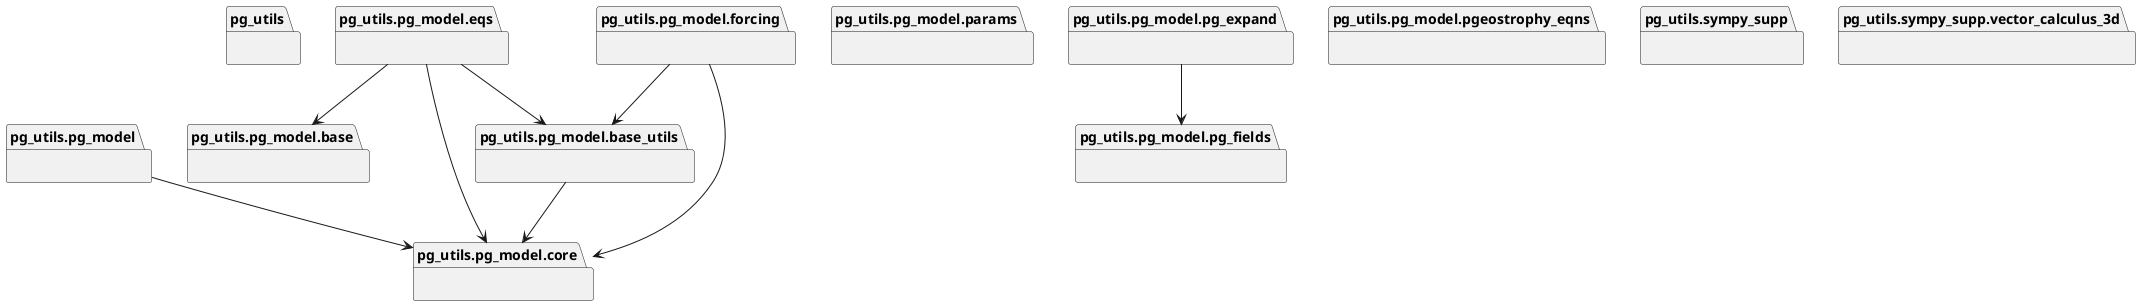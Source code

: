 @startuml packages_pg_assim
set namespaceSeparator none
package "pg_utils" as pg_utils {
}
package "pg_utils.pg_model" as pg_utils.pg_model {
}
package "pg_utils.pg_model.base" as pg_utils.pg_model.base {
}
package "pg_utils.pg_model.base_utils" as pg_utils.pg_model.base_utils {
}
package "pg_utils.pg_model.core" as pg_utils.pg_model.core {
}
package "pg_utils.pg_model.eqs" as pg_utils.pg_model.eqs {
}
package "pg_utils.pg_model.forcing" as pg_utils.pg_model.forcing {
}
package "pg_utils.pg_model.params" as pg_utils.pg_model.params {
}
package "pg_utils.pg_model.pg_expand" as pg_utils.pg_model.pg_expand {
}
package "pg_utils.pg_model.pg_fields" as pg_utils.pg_model.pg_fields {
}
package "pg_utils.pg_model.pgeostrophy_eqns" as pg_utils.pg_model.pgeostrophy_eqns {
}
package "pg_utils.sympy_supp" as pg_utils.sympy_supp {
}
package "pg_utils.sympy_supp.vector_calculus_3d" as pg_utils.sympy_supp.vector_calculus_3d {
}
pg_utils.pg_model --> pg_utils.pg_model.core
pg_utils.pg_model.base_utils --> pg_utils.pg_model.core
pg_utils.pg_model.eqs --> pg_utils.pg_model.base
pg_utils.pg_model.eqs --> pg_utils.pg_model.base_utils
pg_utils.pg_model.eqs --> pg_utils.pg_model.core
pg_utils.pg_model.forcing --> pg_utils.pg_model.base_utils
pg_utils.pg_model.forcing --> pg_utils.pg_model.core
pg_utils.pg_model.pg_expand --> pg_utils.pg_model.pg_fields
@enduml
